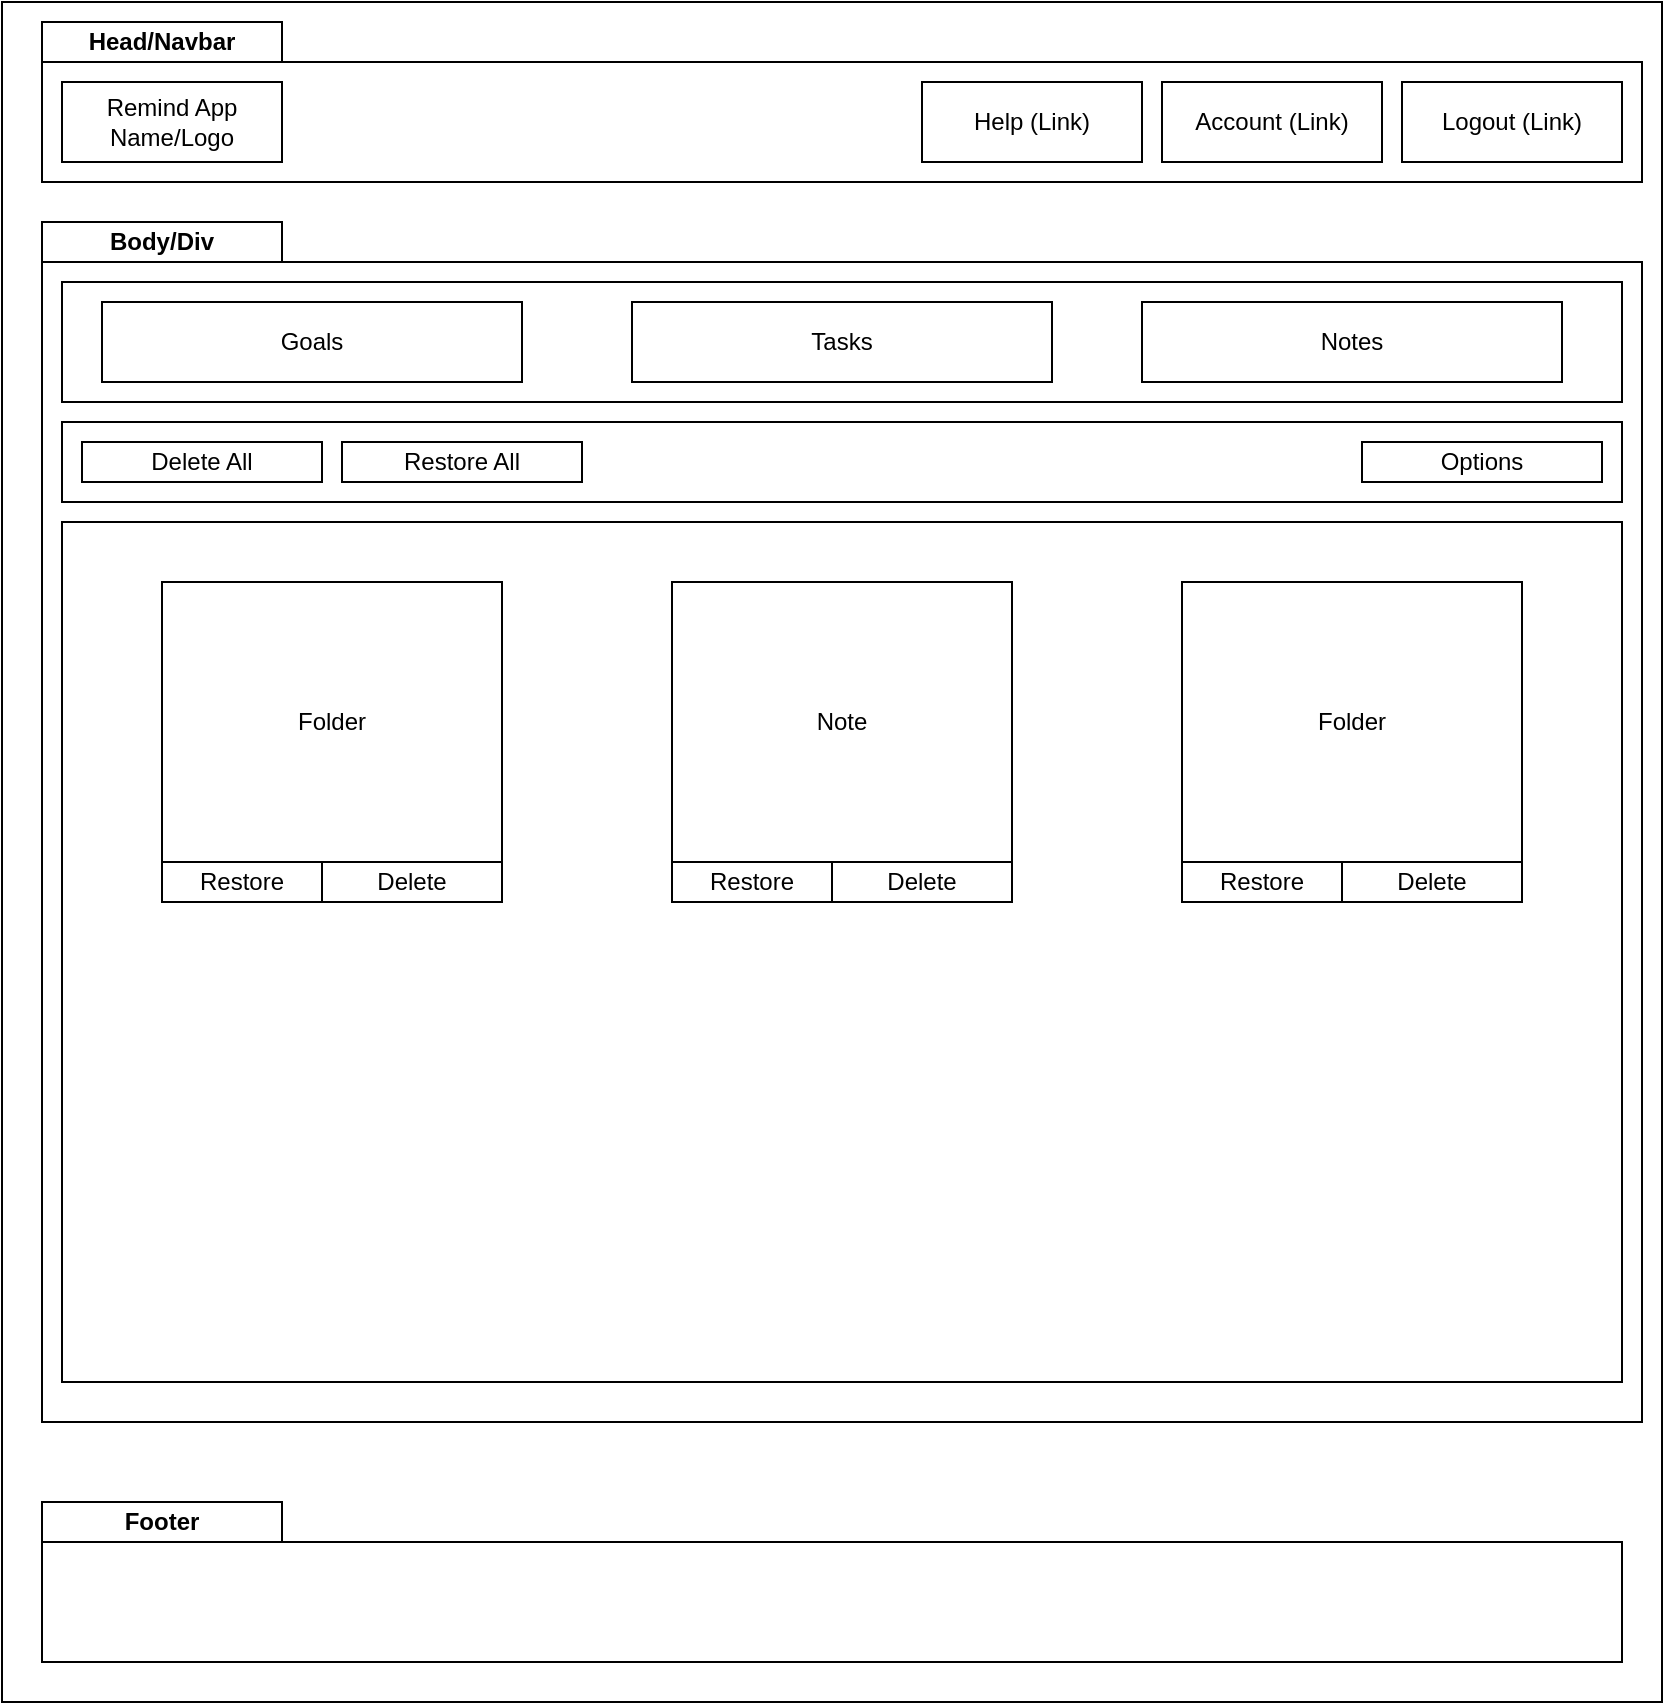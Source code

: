 <mxfile version="13.8.1" type="device"><diagram id="VvOLcTfzo8LKAhhhwUTT" name="Page-1"><mxGraphModel dx="868" dy="450" grid="1" gridSize="10" guides="1" tooltips="1" connect="1" arrows="1" fold="1" page="1" pageScale="1" pageWidth="850" pageHeight="1100" math="0" shadow="0"><root><mxCell id="0"/><mxCell id="1" parent="0"/><mxCell id="4knDLGQfDgZvqx23szhq-1" value="" style="rounded=0;whiteSpace=wrap;html=1;" parent="1" vertex="1"><mxGeometry x="10" y="10" width="830" height="850" as="geometry"/></mxCell><mxCell id="4knDLGQfDgZvqx23szhq-2" value="" style="rounded=0;whiteSpace=wrap;html=1;" parent="1" vertex="1"><mxGeometry x="30" y="40" width="800" height="60" as="geometry"/></mxCell><mxCell id="4knDLGQfDgZvqx23szhq-3" value="&lt;b&gt;Head/Navbar&lt;/b&gt;" style="rounded=0;whiteSpace=wrap;html=1;" parent="1" vertex="1"><mxGeometry x="30" y="20" width="120" height="20" as="geometry"/></mxCell><mxCell id="4knDLGQfDgZvqx23szhq-4" value="Logout&amp;nbsp;(Link)" style="rounded=0;whiteSpace=wrap;html=1;" parent="1" vertex="1"><mxGeometry x="710" y="50" width="110" height="40" as="geometry"/></mxCell><mxCell id="4knDLGQfDgZvqx23szhq-5" value="Account&amp;nbsp;(Link)" style="rounded=0;whiteSpace=wrap;html=1;" parent="1" vertex="1"><mxGeometry x="590" y="50" width="110" height="40" as="geometry"/></mxCell><mxCell id="4knDLGQfDgZvqx23szhq-6" value="Remind App Name/Logo" style="rounded=0;whiteSpace=wrap;html=1;" parent="1" vertex="1"><mxGeometry x="40" y="50" width="110" height="40" as="geometry"/></mxCell><mxCell id="4knDLGQfDgZvqx23szhq-7" value="" style="rounded=0;whiteSpace=wrap;html=1;" parent="1" vertex="1"><mxGeometry x="30" y="140" width="800" height="580" as="geometry"/></mxCell><mxCell id="4knDLGQfDgZvqx23szhq-8" value="&lt;b&gt;Body/Div&lt;/b&gt;" style="rounded=0;whiteSpace=wrap;html=1;" parent="1" vertex="1"><mxGeometry x="30" y="120" width="120" height="20" as="geometry"/></mxCell><mxCell id="4knDLGQfDgZvqx23szhq-9" value="" style="rounded=0;whiteSpace=wrap;html=1;" parent="1" vertex="1"><mxGeometry x="40" y="150" width="780" height="60" as="geometry"/></mxCell><mxCell id="4knDLGQfDgZvqx23szhq-10" value="Goals" style="rounded=0;whiteSpace=wrap;html=1;" parent="1" vertex="1"><mxGeometry x="60" y="160" width="210" height="40" as="geometry"/></mxCell><mxCell id="4knDLGQfDgZvqx23szhq-12" value="Tasks" style="rounded=0;whiteSpace=wrap;html=1;" parent="1" vertex="1"><mxGeometry x="325" y="160" width="210" height="40" as="geometry"/></mxCell><mxCell id="4knDLGQfDgZvqx23szhq-13" value="Notes" style="rounded=0;whiteSpace=wrap;html=1;" parent="1" vertex="1"><mxGeometry x="580" y="160" width="210" height="40" as="geometry"/></mxCell><mxCell id="4knDLGQfDgZvqx23szhq-14" value="" style="rounded=0;whiteSpace=wrap;html=1;" parent="1" vertex="1"><mxGeometry x="40" y="270" width="780" height="430" as="geometry"/></mxCell><mxCell id="4knDLGQfDgZvqx23szhq-15" value="" style="rounded=0;whiteSpace=wrap;html=1;align=left;" parent="1" vertex="1"><mxGeometry x="30" y="780" width="790" height="60" as="geometry"/></mxCell><mxCell id="4knDLGQfDgZvqx23szhq-16" value="&lt;b&gt;Footer&lt;/b&gt;" style="rounded=0;whiteSpace=wrap;html=1;" parent="1" vertex="1"><mxGeometry x="30" y="760" width="120" height="20" as="geometry"/></mxCell><mxCell id="4knDLGQfDgZvqx23szhq-17" value="Folder" style="rounded=0;whiteSpace=wrap;html=1;" parent="1" vertex="1"><mxGeometry x="90" y="300" width="170" height="140" as="geometry"/></mxCell><mxCell id="ShGl4tO8XZelJhYZVPVj-1" value="Help&amp;nbsp;(Link)" style="rounded=0;whiteSpace=wrap;html=1;" parent="1" vertex="1"><mxGeometry x="470" y="50" width="110" height="40" as="geometry"/></mxCell><mxCell id="ShGl4tO8XZelJhYZVPVj-2" value="&amp;nbsp;" style="rounded=0;whiteSpace=wrap;html=1;align=left;" parent="1" vertex="1"><mxGeometry x="40" y="220" width="780" height="40" as="geometry"/></mxCell><mxCell id="PFKjQPO9h0LwpdSJRj5Q-1" value="Restore All" style="rounded=0;whiteSpace=wrap;html=1;" parent="1" vertex="1"><mxGeometry x="180" y="230" width="120" height="20" as="geometry"/></mxCell><mxCell id="qvhDEOiV1TvzPcB4VjWo-1" value="Note" style="rounded=0;whiteSpace=wrap;html=1;" vertex="1" parent="1"><mxGeometry x="345" y="300" width="170" height="140" as="geometry"/></mxCell><mxCell id="qvhDEOiV1TvzPcB4VjWo-3" value="Folder" style="rounded=0;whiteSpace=wrap;html=1;" vertex="1" parent="1"><mxGeometry x="600" y="300" width="170" height="140" as="geometry"/></mxCell><mxCell id="qvhDEOiV1TvzPcB4VjWo-4" value="Delete All" style="rounded=0;whiteSpace=wrap;html=1;" vertex="1" parent="1"><mxGeometry x="50" y="230" width="120" height="20" as="geometry"/></mxCell><mxCell id="qvhDEOiV1TvzPcB4VjWo-5" value="Options" style="rounded=0;whiteSpace=wrap;html=1;" vertex="1" parent="1"><mxGeometry x="690" y="230" width="120" height="20" as="geometry"/></mxCell><mxCell id="qvhDEOiV1TvzPcB4VjWo-9" value="Restore" style="rounded=0;whiteSpace=wrap;html=1;" vertex="1" parent="1"><mxGeometry x="90" y="440" width="80" height="20" as="geometry"/></mxCell><mxCell id="qvhDEOiV1TvzPcB4VjWo-10" value="Delete" style="rounded=0;whiteSpace=wrap;html=1;" vertex="1" parent="1"><mxGeometry x="170" y="440" width="90" height="20" as="geometry"/></mxCell><mxCell id="qvhDEOiV1TvzPcB4VjWo-11" value="Restore" style="rounded=0;whiteSpace=wrap;html=1;" vertex="1" parent="1"><mxGeometry x="345" y="440" width="80" height="20" as="geometry"/></mxCell><mxCell id="qvhDEOiV1TvzPcB4VjWo-12" value="Delete" style="rounded=0;whiteSpace=wrap;html=1;" vertex="1" parent="1"><mxGeometry x="425" y="440" width="90" height="20" as="geometry"/></mxCell><mxCell id="qvhDEOiV1TvzPcB4VjWo-13" value="Restore" style="rounded=0;whiteSpace=wrap;html=1;" vertex="1" parent="1"><mxGeometry x="600" y="440" width="80" height="20" as="geometry"/></mxCell><mxCell id="qvhDEOiV1TvzPcB4VjWo-14" value="Delete" style="rounded=0;whiteSpace=wrap;html=1;" vertex="1" parent="1"><mxGeometry x="680" y="440" width="90" height="20" as="geometry"/></mxCell></root></mxGraphModel></diagram></mxfile>